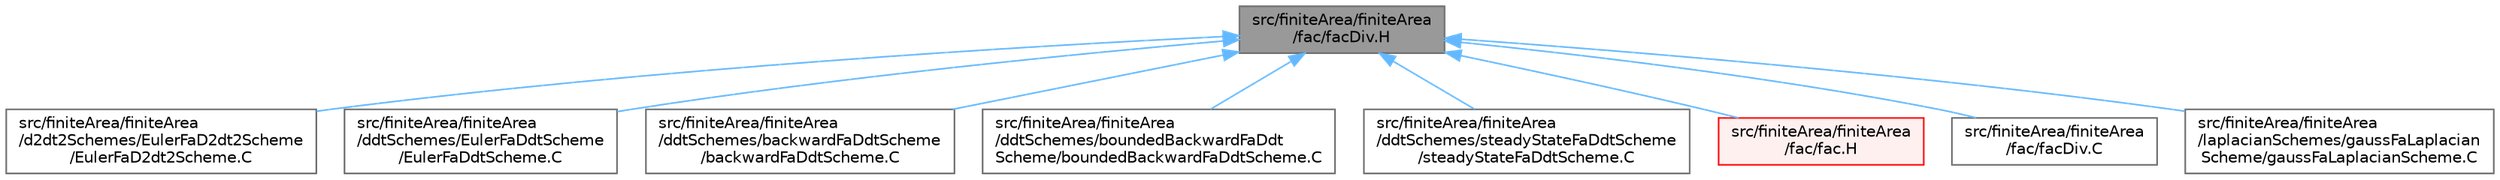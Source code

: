 digraph "src/finiteArea/finiteArea/fac/facDiv.H"
{
 // LATEX_PDF_SIZE
  bgcolor="transparent";
  edge [fontname=Helvetica,fontsize=10,labelfontname=Helvetica,labelfontsize=10];
  node [fontname=Helvetica,fontsize=10,shape=box,height=0.2,width=0.4];
  Node1 [id="Node000001",label="src/finiteArea/finiteArea\l/fac/facDiv.H",height=0.2,width=0.4,color="gray40", fillcolor="grey60", style="filled", fontcolor="black",tooltip="Calculate the divergence of the given field."];
  Node1 -> Node2 [id="edge1_Node000001_Node000002",dir="back",color="steelblue1",style="solid",tooltip=" "];
  Node2 [id="Node000002",label="src/finiteArea/finiteArea\l/d2dt2Schemes/EulerFaD2dt2Scheme\l/EulerFaD2dt2Scheme.C",height=0.2,width=0.4,color="grey40", fillcolor="white", style="filled",URL="$EulerFaD2dt2Scheme_8C.html",tooltip=" "];
  Node1 -> Node3 [id="edge2_Node000001_Node000003",dir="back",color="steelblue1",style="solid",tooltip=" "];
  Node3 [id="Node000003",label="src/finiteArea/finiteArea\l/ddtSchemes/EulerFaDdtScheme\l/EulerFaDdtScheme.C",height=0.2,width=0.4,color="grey40", fillcolor="white", style="filled",URL="$EulerFaDdtScheme_8C.html",tooltip=" "];
  Node1 -> Node4 [id="edge3_Node000001_Node000004",dir="back",color="steelblue1",style="solid",tooltip=" "];
  Node4 [id="Node000004",label="src/finiteArea/finiteArea\l/ddtSchemes/backwardFaDdtScheme\l/backwardFaDdtScheme.C",height=0.2,width=0.4,color="grey40", fillcolor="white", style="filled",URL="$backwardFaDdtScheme_8C.html",tooltip=" "];
  Node1 -> Node5 [id="edge4_Node000001_Node000005",dir="back",color="steelblue1",style="solid",tooltip=" "];
  Node5 [id="Node000005",label="src/finiteArea/finiteArea\l/ddtSchemes/boundedBackwardFaDdt\lScheme/boundedBackwardFaDdtScheme.C",height=0.2,width=0.4,color="grey40", fillcolor="white", style="filled",URL="$boundedBackwardFaDdtScheme_8C.html",tooltip=" "];
  Node1 -> Node6 [id="edge5_Node000001_Node000006",dir="back",color="steelblue1",style="solid",tooltip=" "];
  Node6 [id="Node000006",label="src/finiteArea/finiteArea\l/ddtSchemes/steadyStateFaDdtScheme\l/steadyStateFaDdtScheme.C",height=0.2,width=0.4,color="grey40", fillcolor="white", style="filled",URL="$steadyStateFaDdtScheme_8C.html",tooltip=" "];
  Node1 -> Node7 [id="edge6_Node000001_Node000007",dir="back",color="steelblue1",style="solid",tooltip=" "];
  Node7 [id="Node000007",label="src/finiteArea/finiteArea\l/fac/fac.H",height=0.2,width=0.4,color="red", fillcolor="#FFF0F0", style="filled",URL="$fac_8H.html",tooltip="Namespace of functions to calculate explicit derivatives."];
  Node1 -> Node44 [id="edge7_Node000001_Node000044",dir="back",color="steelblue1",style="solid",tooltip=" "];
  Node44 [id="Node000044",label="src/finiteArea/finiteArea\l/fac/facDiv.C",height=0.2,width=0.4,color="grey40", fillcolor="white", style="filled",URL="$facDiv_8C.html",tooltip=" "];
  Node1 -> Node45 [id="edge8_Node000001_Node000045",dir="back",color="steelblue1",style="solid",tooltip=" "];
  Node45 [id="Node000045",label="src/finiteArea/finiteArea\l/laplacianSchemes/gaussFaLaplacian\lScheme/gaussFaLaplacianScheme.C",height=0.2,width=0.4,color="grey40", fillcolor="white", style="filled",URL="$gaussFaLaplacianScheme_8C.html",tooltip=" "];
}
